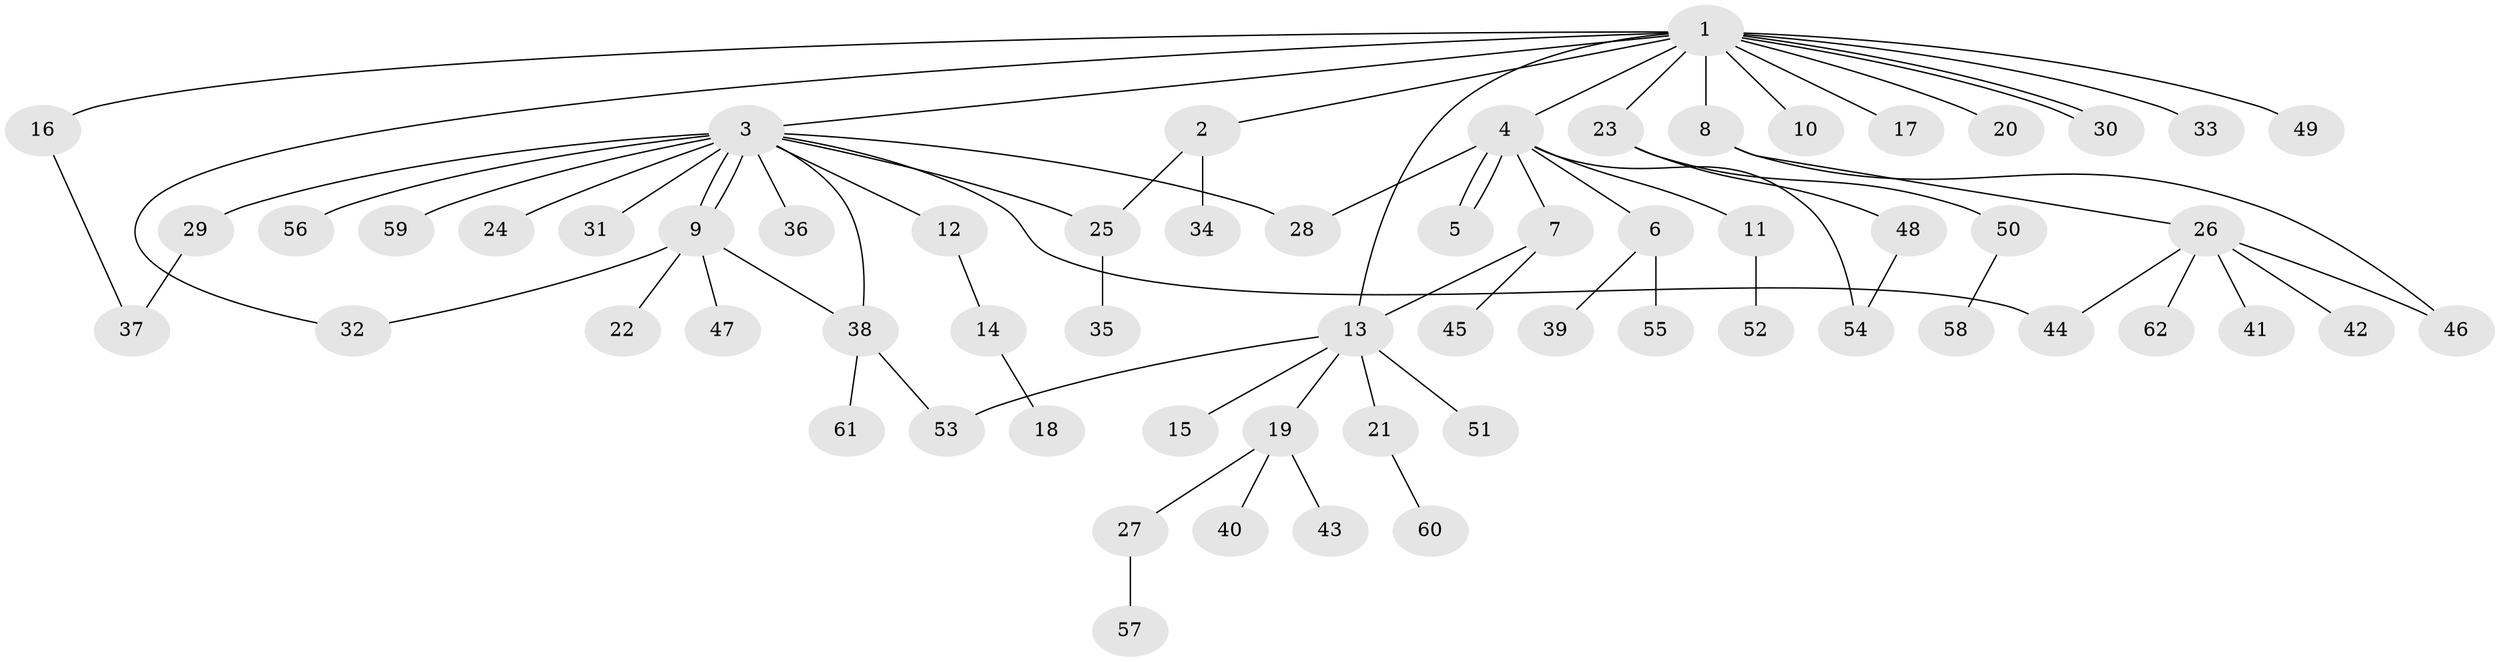 // Generated by graph-tools (version 1.1) at 2025/49/03/09/25 03:49:53]
// undirected, 62 vertices, 74 edges
graph export_dot {
graph [start="1"]
  node [color=gray90,style=filled];
  1;
  2;
  3;
  4;
  5;
  6;
  7;
  8;
  9;
  10;
  11;
  12;
  13;
  14;
  15;
  16;
  17;
  18;
  19;
  20;
  21;
  22;
  23;
  24;
  25;
  26;
  27;
  28;
  29;
  30;
  31;
  32;
  33;
  34;
  35;
  36;
  37;
  38;
  39;
  40;
  41;
  42;
  43;
  44;
  45;
  46;
  47;
  48;
  49;
  50;
  51;
  52;
  53;
  54;
  55;
  56;
  57;
  58;
  59;
  60;
  61;
  62;
  1 -- 2;
  1 -- 3;
  1 -- 4;
  1 -- 8;
  1 -- 10;
  1 -- 13;
  1 -- 16;
  1 -- 17;
  1 -- 20;
  1 -- 23;
  1 -- 30;
  1 -- 30;
  1 -- 32;
  1 -- 33;
  1 -- 49;
  2 -- 25;
  2 -- 34;
  3 -- 9;
  3 -- 9;
  3 -- 12;
  3 -- 24;
  3 -- 25;
  3 -- 28;
  3 -- 29;
  3 -- 31;
  3 -- 36;
  3 -- 38;
  3 -- 44;
  3 -- 56;
  3 -- 59;
  4 -- 5;
  4 -- 5;
  4 -- 6;
  4 -- 7;
  4 -- 11;
  4 -- 28;
  4 -- 54;
  6 -- 39;
  6 -- 55;
  7 -- 13;
  7 -- 45;
  8 -- 26;
  8 -- 46;
  9 -- 22;
  9 -- 32;
  9 -- 38;
  9 -- 47;
  11 -- 52;
  12 -- 14;
  13 -- 15;
  13 -- 19;
  13 -- 21;
  13 -- 51;
  13 -- 53;
  14 -- 18;
  16 -- 37;
  19 -- 27;
  19 -- 40;
  19 -- 43;
  21 -- 60;
  23 -- 48;
  23 -- 50;
  25 -- 35;
  26 -- 41;
  26 -- 42;
  26 -- 44;
  26 -- 46;
  26 -- 62;
  27 -- 57;
  29 -- 37;
  38 -- 53;
  38 -- 61;
  48 -- 54;
  50 -- 58;
}
